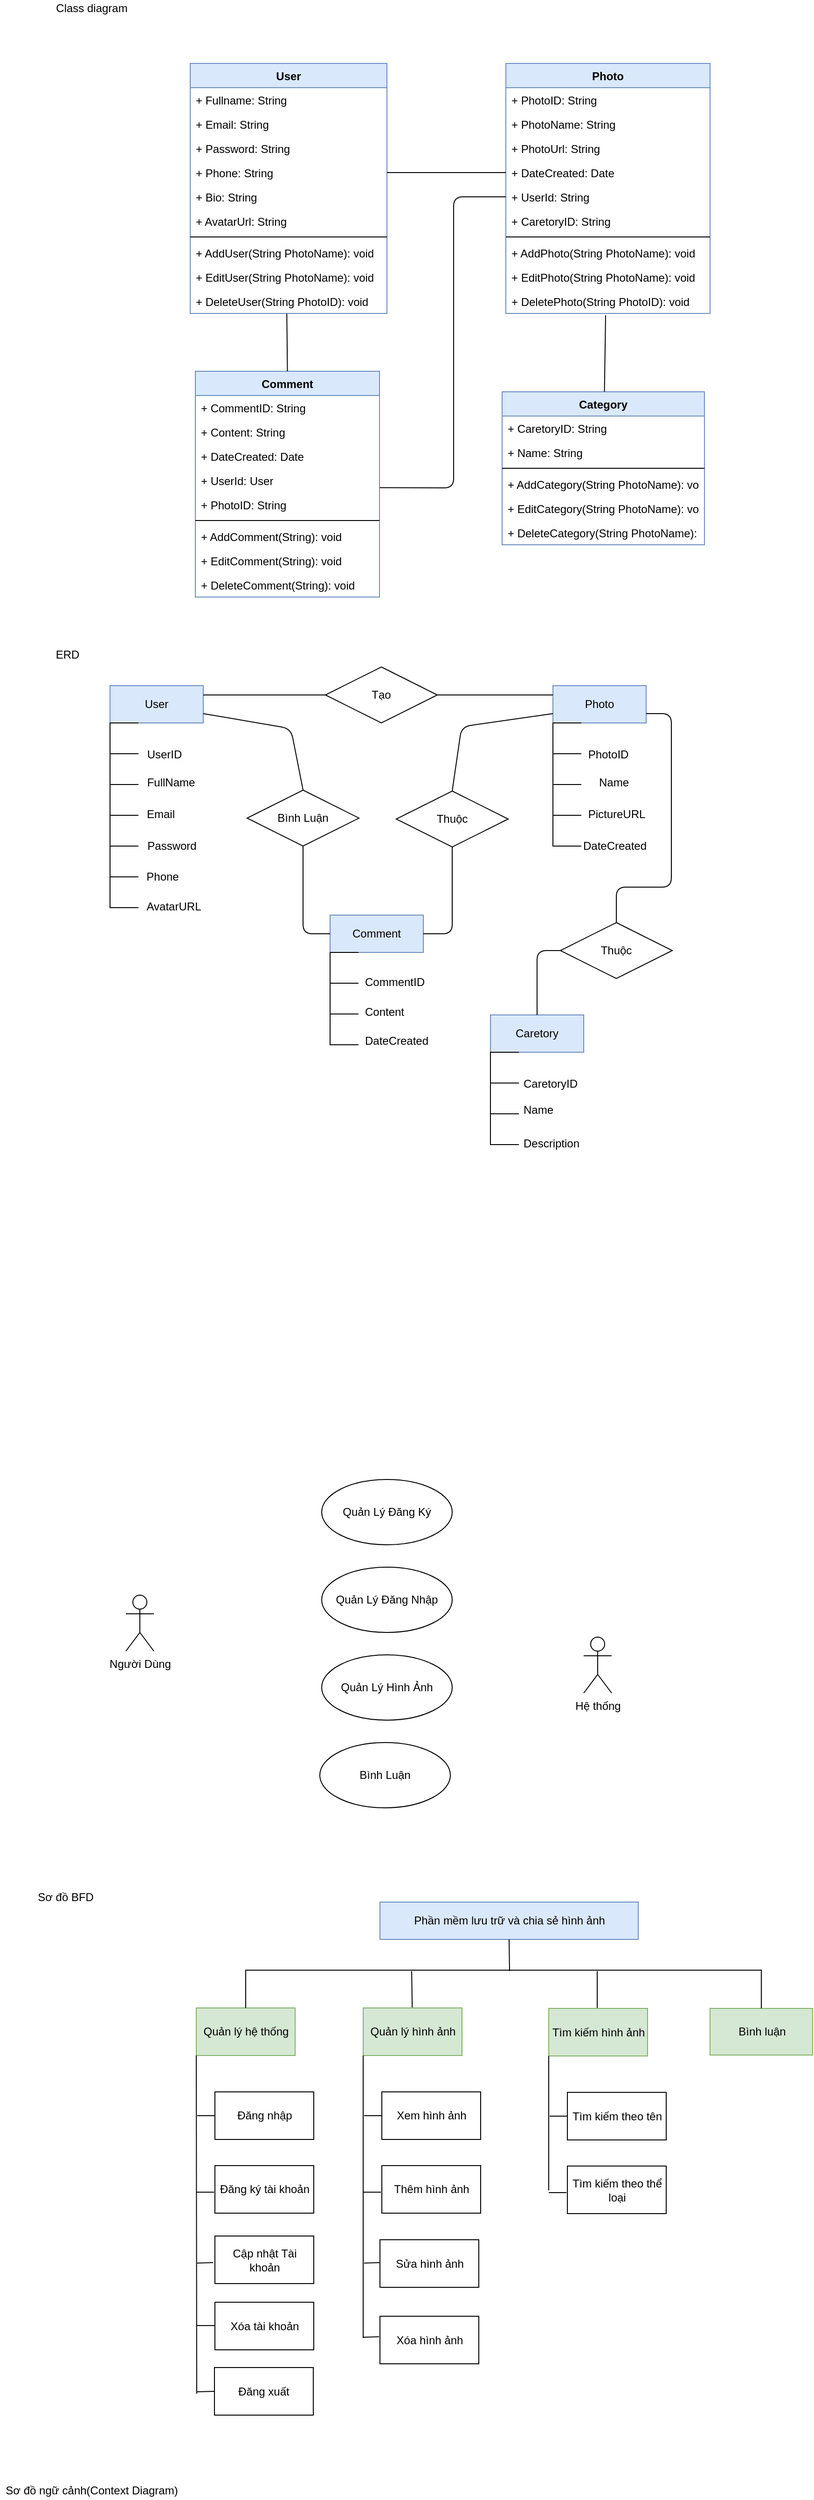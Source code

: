 <mxfile version="14.1.1" type="github">
  <diagram id="1OZ0fzqCseCf3csZvTV9" name="Page-1">
    <mxGraphModel dx="1038" dy="617" grid="0" gridSize="10" guides="1" tooltips="1" connect="1" arrows="1" fold="1" page="1" pageScale="1" pageWidth="1169" pageHeight="827" background="#ffffff" math="0" shadow="0">
      <root>
        <mxCell id="0" />
        <mxCell id="1" parent="0" />
        <mxCell id="WL56E5WNC0mjnMsQFO7s-23" value="User" style="whiteSpace=wrap;html=1;align=center;startSize=26;fillColor=#dae8fc;strokeColor=#6c8ebf;" parent="1" vertex="1">
          <mxGeometry x="136" y="899" width="100" height="40" as="geometry" />
        </mxCell>
        <mxCell id="WL56E5WNC0mjnMsQFO7s-30" value="" style="html=1;dashed=0;whitespace=wrap;shape=partialRectangle;right=0;startSize=26;fillColor=#ffffff;gradientColor=none;" parent="1" vertex="1">
          <mxGeometry x="136" y="939" width="30" height="33" as="geometry" />
        </mxCell>
        <mxCell id="WL56E5WNC0mjnMsQFO7s-41" value="UserID" style="text;html=1;resizable=0;autosize=1;align=center;verticalAlign=middle;points=[];fillColor=none;strokeColor=none;rounded=0;startSize=26;fontSize=12;" parent="1" vertex="1">
          <mxGeometry x="170" y="964" width="48" height="18" as="geometry" />
        </mxCell>
        <mxCell id="WL56E5WNC0mjnMsQFO7s-42" value="" style="html=1;dashed=0;whitespace=wrap;shape=partialRectangle;right=0;startSize=26;fillColor=#ffffff;gradientColor=none;" parent="1" vertex="1">
          <mxGeometry x="136" y="972" width="30" height="33" as="geometry" />
        </mxCell>
        <mxCell id="WL56E5WNC0mjnMsQFO7s-43" value="FullName" style="text;html=1;resizable=0;autosize=1;align=center;verticalAlign=middle;points=[];fillColor=none;strokeColor=none;rounded=0;startSize=26;fontSize=12;" parent="1" vertex="1">
          <mxGeometry x="170" y="994" width="61" height="18" as="geometry" />
        </mxCell>
        <mxCell id="WL56E5WNC0mjnMsQFO7s-44" value="" style="html=1;dashed=0;whitespace=wrap;shape=partialRectangle;right=0;startSize=26;fillColor=#ffffff;gradientColor=none;" parent="1" vertex="1">
          <mxGeometry x="136" y="1005" width="30" height="33" as="geometry" />
        </mxCell>
        <mxCell id="WL56E5WNC0mjnMsQFO7s-45" value="Email" style="text;html=1;resizable=0;autosize=1;align=center;verticalAlign=middle;points=[];fillColor=none;strokeColor=none;rounded=0;startSize=26;fontSize=12;" parent="1" vertex="1">
          <mxGeometry x="170" y="1028" width="40" height="18" as="geometry" />
        </mxCell>
        <mxCell id="WL56E5WNC0mjnMsQFO7s-46" value="" style="html=1;dashed=0;whitespace=wrap;shape=partialRectangle;right=0;startSize=26;fillColor=#ffffff;gradientColor=none;" parent="1" vertex="1">
          <mxGeometry x="136" y="1038" width="30" height="33" as="geometry" />
        </mxCell>
        <mxCell id="WL56E5WNC0mjnMsQFO7s-47" value="Password" style="text;html=1;resizable=0;autosize=1;align=center;verticalAlign=middle;points=[];fillColor=none;strokeColor=none;rounded=0;startSize=26;fontSize=12;" parent="1" vertex="1">
          <mxGeometry x="170" y="1062" width="63" height="18" as="geometry" />
        </mxCell>
        <mxCell id="WL56E5WNC0mjnMsQFO7s-49" value="" style="html=1;dashed=0;whitespace=wrap;shape=partialRectangle;right=0;startSize=26;fillColor=#ffffff;gradientColor=none;" parent="1" vertex="1">
          <mxGeometry x="136" y="1071" width="30" height="33" as="geometry" />
        </mxCell>
        <mxCell id="WL56E5WNC0mjnMsQFO7s-50" value="Phone" style="text;html=1;resizable=0;autosize=1;align=center;verticalAlign=middle;points=[];fillColor=none;strokeColor=none;rounded=0;startSize=26;fontSize=12;" parent="1" vertex="1">
          <mxGeometry x="170" y="1095" width="44" height="18" as="geometry" />
        </mxCell>
        <mxCell id="WL56E5WNC0mjnMsQFO7s-51" value="" style="html=1;dashed=0;whitespace=wrap;shape=partialRectangle;right=0;startSize=26;fillColor=#ffffff;gradientColor=none;" parent="1" vertex="1">
          <mxGeometry x="136" y="1104" width="30" height="33" as="geometry" />
        </mxCell>
        <mxCell id="WL56E5WNC0mjnMsQFO7s-52" value="AvatarURL" style="text;html=1;resizable=0;autosize=1;align=center;verticalAlign=middle;points=[];fillColor=none;strokeColor=none;rounded=0;startSize=26;fontSize=12;" parent="1" vertex="1">
          <mxGeometry x="170" y="1127" width="68" height="18" as="geometry" />
        </mxCell>
        <mxCell id="WL56E5WNC0mjnMsQFO7s-55" value="Photo" style="whiteSpace=wrap;html=1;align=center;startSize=26;fillColor=#dae8fc;strokeColor=#6c8ebf;" parent="1" vertex="1">
          <mxGeometry x="611" y="899" width="100" height="40" as="geometry" />
        </mxCell>
        <mxCell id="WL56E5WNC0mjnMsQFO7s-56" value="" style="html=1;dashed=0;whitespace=wrap;shape=partialRectangle;right=0;startSize=26;fillColor=#ffffff;gradientColor=none;" parent="1" vertex="1">
          <mxGeometry x="611" y="939" width="30" height="33" as="geometry" />
        </mxCell>
        <mxCell id="WL56E5WNC0mjnMsQFO7s-57" value="PhotoID" style="text;html=1;resizable=0;autosize=1;align=center;verticalAlign=middle;points=[];fillColor=none;strokeColor=none;rounded=0;startSize=26;fontSize=12;" parent="1" vertex="1">
          <mxGeometry x="643" y="964" width="53" height="18" as="geometry" />
        </mxCell>
        <mxCell id="WL56E5WNC0mjnMsQFO7s-58" value="" style="html=1;dashed=0;whitespace=wrap;shape=partialRectangle;right=0;startSize=26;fillColor=#ffffff;gradientColor=none;" parent="1" vertex="1">
          <mxGeometry x="611" y="972" width="30" height="33" as="geometry" />
        </mxCell>
        <mxCell id="WL56E5WNC0mjnMsQFO7s-59" value="Name" style="text;html=1;resizable=0;autosize=1;align=center;verticalAlign=middle;points=[];fillColor=none;strokeColor=none;rounded=0;startSize=26;fontSize=12;" parent="1" vertex="1">
          <mxGeometry x="655" y="994" width="42" height="18" as="geometry" />
        </mxCell>
        <mxCell id="WL56E5WNC0mjnMsQFO7s-60" value="" style="html=1;dashed=0;whitespace=wrap;shape=partialRectangle;right=0;startSize=26;fillColor=#ffffff;gradientColor=none;" parent="1" vertex="1">
          <mxGeometry x="611" y="1005" width="30" height="33" as="geometry" />
        </mxCell>
        <mxCell id="WL56E5WNC0mjnMsQFO7s-61" value="PictureURL" style="text;html=1;resizable=0;autosize=1;align=center;verticalAlign=middle;points=[];fillColor=none;strokeColor=none;rounded=0;startSize=26;fontSize=12;" parent="1" vertex="1">
          <mxGeometry x="643" y="1028" width="72" height="18" as="geometry" />
        </mxCell>
        <mxCell id="WL56E5WNC0mjnMsQFO7s-62" value="" style="html=1;dashed=0;whitespace=wrap;shape=partialRectangle;right=0;startSize=26;fillColor=#ffffff;gradientColor=none;" parent="1" vertex="1">
          <mxGeometry x="611" y="1038" width="30" height="33" as="geometry" />
        </mxCell>
        <mxCell id="WL56E5WNC0mjnMsQFO7s-63" value="&lt;span style=&quot;text-align: left&quot;&gt;DateCreated&lt;/span&gt;" style="text;html=1;resizable=0;autosize=1;align=center;verticalAlign=middle;points=[];fillColor=none;strokeColor=none;rounded=0;startSize=26;fontSize=12;" parent="1" vertex="1">
          <mxGeometry x="638" y="1062" width="78" height="18" as="geometry" />
        </mxCell>
        <mxCell id="WL56E5WNC0mjnMsQFO7s-68" value="&lt;span&gt;Caretory&lt;/span&gt;" style="whiteSpace=wrap;html=1;align=center;startSize=26;fillColor=#dae8fc;strokeColor=#6c8ebf;" parent="1" vertex="1">
          <mxGeometry x="544" y="1252" width="100" height="40" as="geometry" />
        </mxCell>
        <mxCell id="WL56E5WNC0mjnMsQFO7s-69" value="" style="html=1;dashed=0;whitespace=wrap;shape=partialRectangle;right=0;startSize=26;fillColor=#ffffff;gradientColor=none;" parent="1" vertex="1">
          <mxGeometry x="544" y="1292" width="30" height="33" as="geometry" />
        </mxCell>
        <mxCell id="WL56E5WNC0mjnMsQFO7s-70" value="CaretoryID" style="text;html=1;resizable=0;autosize=1;align=center;verticalAlign=middle;points=[];fillColor=none;strokeColor=none;rounded=0;startSize=26;fontSize=12;" parent="1" vertex="1">
          <mxGeometry x="574" y="1317" width="68" height="18" as="geometry" />
        </mxCell>
        <mxCell id="WL56E5WNC0mjnMsQFO7s-71" value="" style="html=1;dashed=0;whitespace=wrap;shape=partialRectangle;right=0;startSize=26;fillColor=#ffffff;gradientColor=none;" parent="1" vertex="1">
          <mxGeometry x="544" y="1325" width="30" height="33" as="geometry" />
        </mxCell>
        <mxCell id="WL56E5WNC0mjnMsQFO7s-72" value="Name" style="text;html=1;resizable=0;autosize=1;align=center;verticalAlign=middle;points=[];fillColor=none;strokeColor=none;rounded=0;startSize=26;fontSize=12;" parent="1" vertex="1">
          <mxGeometry x="574" y="1345" width="42" height="18" as="geometry" />
        </mxCell>
        <mxCell id="WL56E5WNC0mjnMsQFO7s-73" value="" style="html=1;dashed=0;whitespace=wrap;shape=partialRectangle;right=0;startSize=26;fillColor=#ffffff;gradientColor=none;" parent="1" vertex="1">
          <mxGeometry x="544" y="1358" width="30" height="33" as="geometry" />
        </mxCell>
        <mxCell id="WL56E5WNC0mjnMsQFO7s-74" value="Description" style="text;html=1;resizable=0;autosize=1;align=center;verticalAlign=middle;points=[];fillColor=none;strokeColor=none;rounded=0;startSize=26;fontSize=12;" parent="1" vertex="1">
          <mxGeometry x="574" y="1381" width="70" height="18" as="geometry" />
        </mxCell>
        <mxCell id="WL56E5WNC0mjnMsQFO7s-81" value="Comment" style="whiteSpace=wrap;html=1;align=center;startSize=26;fillColor=#dae8fc;strokeColor=#6c8ebf;" parent="1" vertex="1">
          <mxGeometry x="372" y="1145" width="100" height="40" as="geometry" />
        </mxCell>
        <mxCell id="WL56E5WNC0mjnMsQFO7s-82" value="" style="html=1;dashed=0;whitespace=wrap;shape=partialRectangle;right=0;startSize=26;fillColor=#ffffff;gradientColor=none;" parent="1" vertex="1">
          <mxGeometry x="372" y="1185" width="30" height="33" as="geometry" />
        </mxCell>
        <mxCell id="WL56E5WNC0mjnMsQFO7s-83" value="CommentID" style="text;html=1;resizable=0;autosize=1;align=center;verticalAlign=middle;points=[];fillColor=none;strokeColor=none;rounded=0;startSize=26;fontSize=12;" parent="1" vertex="1">
          <mxGeometry x="404" y="1208" width="74" height="18" as="geometry" />
        </mxCell>
        <mxCell id="WL56E5WNC0mjnMsQFO7s-84" value="" style="html=1;dashed=0;whitespace=wrap;shape=partialRectangle;right=0;startSize=26;fillColor=#ffffff;gradientColor=none;" parent="1" vertex="1">
          <mxGeometry x="372" y="1218" width="30" height="33" as="geometry" />
        </mxCell>
        <mxCell id="WL56E5WNC0mjnMsQFO7s-85" value="Content" style="text;html=1;resizable=0;autosize=1;align=center;verticalAlign=middle;points=[];fillColor=none;strokeColor=none;rounded=0;startSize=26;fontSize=12;" parent="1" vertex="1">
          <mxGeometry x="404" y="1239.5" width="52" height="18" as="geometry" />
        </mxCell>
        <mxCell id="WL56E5WNC0mjnMsQFO7s-86" value="" style="html=1;dashed=0;whitespace=wrap;shape=partialRectangle;right=0;startSize=26;fillColor=#ffffff;gradientColor=none;" parent="1" vertex="1">
          <mxGeometry x="372" y="1251" width="30" height="33" as="geometry" />
        </mxCell>
        <mxCell id="WL56E5WNC0mjnMsQFO7s-87" value="&lt;span style=&quot;text-align: left&quot;&gt;DateCreated&lt;/span&gt;" style="text;html=1;resizable=0;autosize=1;align=center;verticalAlign=middle;points=[];fillColor=none;strokeColor=none;rounded=0;startSize=26;fontSize=12;" parent="1" vertex="1">
          <mxGeometry x="404" y="1271" width="78" height="18" as="geometry" />
        </mxCell>
        <mxCell id="WL56E5WNC0mjnMsQFO7s-94" value="Tạo" style="shape=rhombus;perimeter=rhombusPerimeter;whiteSpace=wrap;html=1;align=center;startSize=26;fillColor=#ffffff;gradientColor=none;" parent="1" vertex="1">
          <mxGeometry x="367" y="879" width="120" height="60" as="geometry" />
        </mxCell>
        <mxCell id="WL56E5WNC0mjnMsQFO7s-96" value="" style="endArrow=none;html=1;labelBackgroundColor=#ffffff;fontSize=12;align=center;exitX=1;exitY=0.25;exitDx=0;exitDy=0;entryX=0;entryY=0.5;entryDx=0;entryDy=0;" parent="1" source="WL56E5WNC0mjnMsQFO7s-23" target="WL56E5WNC0mjnMsQFO7s-94" edge="1">
          <mxGeometry width="50" height="50" relative="1" as="geometry">
            <mxPoint x="379" y="936" as="sourcePoint" />
            <mxPoint x="429" y="886" as="targetPoint" />
          </mxGeometry>
        </mxCell>
        <mxCell id="WL56E5WNC0mjnMsQFO7s-97" value="" style="endArrow=none;html=1;labelBackgroundColor=#ffffff;fontSize=12;align=center;entryX=0;entryY=0.25;entryDx=0;entryDy=0;exitX=1;exitY=0.5;exitDx=0;exitDy=0;" parent="1" source="WL56E5WNC0mjnMsQFO7s-94" target="WL56E5WNC0mjnMsQFO7s-55" edge="1">
          <mxGeometry width="50" height="50" relative="1" as="geometry">
            <mxPoint x="379" y="936" as="sourcePoint" />
            <mxPoint x="429" y="886" as="targetPoint" />
          </mxGeometry>
        </mxCell>
        <mxCell id="WL56E5WNC0mjnMsQFO7s-98" value="Thuộc" style="shape=rhombus;perimeter=rhombusPerimeter;whiteSpace=wrap;html=1;align=center;startSize=26;fillColor=#ffffff;gradientColor=none;" parent="1" vertex="1">
          <mxGeometry x="619" y="1153" width="120" height="60" as="geometry" />
        </mxCell>
        <mxCell id="WL56E5WNC0mjnMsQFO7s-99" value="" style="endArrow=none;html=1;labelBackgroundColor=#ffffff;fontSize=12;align=center;exitX=0.5;exitY=0;exitDx=0;exitDy=0;entryX=0;entryY=0.5;entryDx=0;entryDy=0;" parent="1" source="WL56E5WNC0mjnMsQFO7s-68" target="WL56E5WNC0mjnMsQFO7s-98" edge="1">
          <mxGeometry width="50" height="50" relative="1" as="geometry">
            <mxPoint x="444" y="1183" as="sourcePoint" />
            <mxPoint x="637" y="1150" as="targetPoint" />
            <Array as="points">
              <mxPoint x="594" y="1183" />
            </Array>
          </mxGeometry>
        </mxCell>
        <mxCell id="WL56E5WNC0mjnMsQFO7s-100" value="" style="endArrow=none;html=1;labelBackgroundColor=#ffffff;fontSize=12;align=center;entryX=1;entryY=0.75;entryDx=0;entryDy=0;exitX=0.5;exitY=0;exitDx=0;exitDy=0;" parent="1" source="WL56E5WNC0mjnMsQFO7s-98" target="WL56E5WNC0mjnMsQFO7s-55" edge="1">
          <mxGeometry width="50" height="50" relative="1" as="geometry">
            <mxPoint x="444" y="1142" as="sourcePoint" />
            <mxPoint x="608" y="1125" as="targetPoint" />
            <Array as="points">
              <mxPoint x="679" y="1115" />
              <mxPoint x="738" y="1115" />
              <mxPoint x="738" y="929" />
            </Array>
          </mxGeometry>
        </mxCell>
        <mxCell id="WL56E5WNC0mjnMsQFO7s-102" value="Bình Luận" style="shape=rhombus;perimeter=rhombusPerimeter;whiteSpace=wrap;html=1;align=center;startSize=26;fillColor=#ffffff;gradientColor=none;" parent="1" vertex="1">
          <mxGeometry x="283" y="1011" width="120" height="60" as="geometry" />
        </mxCell>
        <mxCell id="WL56E5WNC0mjnMsQFO7s-103" value="" style="endArrow=none;html=1;labelBackgroundColor=#ffffff;fontSize=12;align=center;exitX=1;exitY=0.75;exitDx=0;exitDy=0;entryX=0.5;entryY=0;entryDx=0;entryDy=0;" parent="1" source="WL56E5WNC0mjnMsQFO7s-23" target="WL56E5WNC0mjnMsQFO7s-102" edge="1">
          <mxGeometry width="50" height="50" relative="1" as="geometry">
            <mxPoint x="246" y="929" as="sourcePoint" />
            <mxPoint x="370" y="929" as="targetPoint" />
            <Array as="points">
              <mxPoint x="330" y="945" />
            </Array>
          </mxGeometry>
        </mxCell>
        <mxCell id="WL56E5WNC0mjnMsQFO7s-104" value="" style="endArrow=none;html=1;labelBackgroundColor=#ffffff;fontSize=12;align=center;entryX=0.5;entryY=1;entryDx=0;entryDy=0;exitX=0;exitY=0.5;exitDx=0;exitDy=0;" parent="1" source="WL56E5WNC0mjnMsQFO7s-81" target="WL56E5WNC0mjnMsQFO7s-102" edge="1">
          <mxGeometry width="50" height="50" relative="1" as="geometry">
            <mxPoint x="379" y="1186" as="sourcePoint" />
            <mxPoint x="429" y="1136" as="targetPoint" />
            <Array as="points">
              <mxPoint x="343" y="1165" />
            </Array>
          </mxGeometry>
        </mxCell>
        <mxCell id="WL56E5WNC0mjnMsQFO7s-105" value="Thuộc" style="shape=rhombus;perimeter=rhombusPerimeter;whiteSpace=wrap;html=1;align=center;startSize=26;fillColor=#ffffff;gradientColor=none;" parent="1" vertex="1">
          <mxGeometry x="443" y="1012" width="120" height="60" as="geometry" />
        </mxCell>
        <mxCell id="WL56E5WNC0mjnMsQFO7s-106" value="" style="endArrow=none;html=1;labelBackgroundColor=#ffffff;fontSize=12;align=center;entryX=0;entryY=0.75;entryDx=0;entryDy=0;exitX=0.5;exitY=0;exitDx=0;exitDy=0;" parent="1" source="WL56E5WNC0mjnMsQFO7s-105" target="WL56E5WNC0mjnMsQFO7s-55" edge="1">
          <mxGeometry width="50" height="50" relative="1" as="geometry">
            <mxPoint x="379" y="1103" as="sourcePoint" />
            <mxPoint x="429" y="1053" as="targetPoint" />
            <Array as="points">
              <mxPoint x="513" y="943" />
            </Array>
          </mxGeometry>
        </mxCell>
        <mxCell id="WL56E5WNC0mjnMsQFO7s-107" value="" style="endArrow=none;html=1;labelBackgroundColor=#ffffff;fontSize=12;align=center;entryX=0.5;entryY=1;entryDx=0;entryDy=0;exitX=1;exitY=0.5;exitDx=0;exitDy=0;" parent="1" source="WL56E5WNC0mjnMsQFO7s-81" target="WL56E5WNC0mjnMsQFO7s-105" edge="1">
          <mxGeometry width="50" height="50" relative="1" as="geometry">
            <mxPoint x="379" y="1103" as="sourcePoint" />
            <mxPoint x="429" y="1053" as="targetPoint" />
            <Array as="points">
              <mxPoint x="503" y="1165" />
            </Array>
          </mxGeometry>
        </mxCell>
        <mxCell id="WL56E5WNC0mjnMsQFO7s-110" value="Người Dùng" style="shape=umlActor;verticalLabelPosition=bottom;verticalAlign=top;html=1;startSize=26;fillColor=#ffffff;gradientColor=none;fontSize=12;" parent="1" vertex="1">
          <mxGeometry x="153" y="1874" width="30" height="60" as="geometry" />
        </mxCell>
        <mxCell id="WL56E5WNC0mjnMsQFO7s-114" value="Hệ thống" style="shape=umlActor;verticalLabelPosition=bottom;verticalAlign=top;html=1;startSize=26;fillColor=#ffffff;gradientColor=none;fontSize=12;" parent="1" vertex="1">
          <mxGeometry x="644" y="1919" width="30" height="60" as="geometry" />
        </mxCell>
        <mxCell id="WL56E5WNC0mjnMsQFO7s-115" value="Quản Lý Đăng Ký" style="ellipse;whiteSpace=wrap;html=1;startSize=26;fillColor=#ffffff;gradientColor=none;fontSize=12;" parent="1" vertex="1">
          <mxGeometry x="363" y="1750" width="140" height="70" as="geometry" />
        </mxCell>
        <mxCell id="WL56E5WNC0mjnMsQFO7s-116" value="Quản Lý Đăng Nhập" style="ellipse;whiteSpace=wrap;html=1;startSize=26;fillColor=#ffffff;gradientColor=none;fontSize=12;" parent="1" vertex="1">
          <mxGeometry x="363" y="1844" width="140" height="70" as="geometry" />
        </mxCell>
        <mxCell id="WL56E5WNC0mjnMsQFO7s-117" value="Quản Lý Hình Ảnh" style="ellipse;whiteSpace=wrap;html=1;startSize=26;fillColor=#ffffff;gradientColor=none;fontSize=12;" parent="1" vertex="1">
          <mxGeometry x="363" y="1938" width="140" height="70" as="geometry" />
        </mxCell>
        <mxCell id="WL56E5WNC0mjnMsQFO7s-118" value="Bình Luận" style="ellipse;whiteSpace=wrap;html=1;startSize=26;fillColor=#ffffff;gradientColor=none;fontSize=12;" parent="1" vertex="1">
          <mxGeometry x="361" y="2032" width="140" height="70" as="geometry" />
        </mxCell>
        <mxCell id="WL56E5WNC0mjnMsQFO7s-120" value="User" style="swimlane;fontStyle=1;align=center;verticalAlign=top;childLayout=stackLayout;horizontal=1;startSize=26;horizontalStack=0;resizeParent=1;resizeParentMax=0;resizeLast=0;collapsible=1;marginBottom=0;fillColor=#dae8fc;fontSize=12;strokeColor=#6c8ebf;" parent="1" vertex="1">
          <mxGeometry x="222" y="232" width="211" height="268" as="geometry">
            <mxRectangle x="65" y="458" width="53" height="26" as="alternateBounds" />
          </mxGeometry>
        </mxCell>
        <mxCell id="WL56E5WNC0mjnMsQFO7s-121" value="+ Fullname: String" style="text;strokeColor=none;fillColor=none;align=left;verticalAlign=top;spacingLeft=4;spacingRight=4;overflow=hidden;rotatable=0;points=[[0,0.5],[1,0.5]];portConstraint=eastwest;" parent="WL56E5WNC0mjnMsQFO7s-120" vertex="1">
          <mxGeometry y="26" width="211" height="26" as="geometry" />
        </mxCell>
        <mxCell id="WL56E5WNC0mjnMsQFO7s-125" value="+ Email: String" style="text;strokeColor=none;fillColor=none;align=left;verticalAlign=top;spacingLeft=4;spacingRight=4;overflow=hidden;rotatable=0;points=[[0,0.5],[1,0.5]];portConstraint=eastwest;" parent="WL56E5WNC0mjnMsQFO7s-120" vertex="1">
          <mxGeometry y="52" width="211" height="26" as="geometry" />
        </mxCell>
        <mxCell id="WL56E5WNC0mjnMsQFO7s-126" value="+ Password: String" style="text;strokeColor=none;fillColor=none;align=left;verticalAlign=top;spacingLeft=4;spacingRight=4;overflow=hidden;rotatable=0;points=[[0,0.5],[1,0.5]];portConstraint=eastwest;" parent="WL56E5WNC0mjnMsQFO7s-120" vertex="1">
          <mxGeometry y="78" width="211" height="26" as="geometry" />
        </mxCell>
        <mxCell id="WL56E5WNC0mjnMsQFO7s-127" value="+ Phone: String" style="text;strokeColor=none;fillColor=none;align=left;verticalAlign=top;spacingLeft=4;spacingRight=4;overflow=hidden;rotatable=0;points=[[0,0.5],[1,0.5]];portConstraint=eastwest;" parent="WL56E5WNC0mjnMsQFO7s-120" vertex="1">
          <mxGeometry y="104" width="211" height="26" as="geometry" />
        </mxCell>
        <mxCell id="WL56E5WNC0mjnMsQFO7s-128" value="+ Bio: String" style="text;strokeColor=none;fillColor=none;align=left;verticalAlign=top;spacingLeft=4;spacingRight=4;overflow=hidden;rotatable=0;points=[[0,0.5],[1,0.5]];portConstraint=eastwest;" parent="WL56E5WNC0mjnMsQFO7s-120" vertex="1">
          <mxGeometry y="130" width="211" height="26" as="geometry" />
        </mxCell>
        <mxCell id="WL56E5WNC0mjnMsQFO7s-129" value="+ AvatarUrl: String" style="text;strokeColor=none;fillColor=none;align=left;verticalAlign=top;spacingLeft=4;spacingRight=4;overflow=hidden;rotatable=0;points=[[0,0.5],[1,0.5]];portConstraint=eastwest;" parent="WL56E5WNC0mjnMsQFO7s-120" vertex="1">
          <mxGeometry y="156" width="211" height="26" as="geometry" />
        </mxCell>
        <mxCell id="WL56E5WNC0mjnMsQFO7s-122" value="" style="line;strokeWidth=1;fillColor=none;align=left;verticalAlign=middle;spacingTop=-1;spacingLeft=3;spacingRight=3;rotatable=0;labelPosition=right;points=[];portConstraint=eastwest;" parent="WL56E5WNC0mjnMsQFO7s-120" vertex="1">
          <mxGeometry y="182" width="211" height="8" as="geometry" />
        </mxCell>
        <mxCell id="WL56E5WNC0mjnMsQFO7s-123" value="+ AddUser(String PhotoName): void" style="text;strokeColor=none;fillColor=none;align=left;verticalAlign=top;spacingLeft=4;spacingRight=4;overflow=hidden;rotatable=0;points=[[0,0.5],[1,0.5]];portConstraint=eastwest;" parent="WL56E5WNC0mjnMsQFO7s-120" vertex="1">
          <mxGeometry y="190" width="211" height="26" as="geometry" />
        </mxCell>
        <mxCell id="WL56E5WNC0mjnMsQFO7s-130" value="+ EditUser(String PhotoName): void" style="text;strokeColor=none;fillColor=none;align=left;verticalAlign=top;spacingLeft=4;spacingRight=4;overflow=hidden;rotatable=0;points=[[0,0.5],[1,0.5]];portConstraint=eastwest;" parent="WL56E5WNC0mjnMsQFO7s-120" vertex="1">
          <mxGeometry y="216" width="211" height="26" as="geometry" />
        </mxCell>
        <mxCell id="WL56E5WNC0mjnMsQFO7s-131" value="+ DeleteUser(String PhotoID): void" style="text;strokeColor=none;fillColor=none;align=left;verticalAlign=top;spacingLeft=4;spacingRight=4;overflow=hidden;rotatable=0;points=[[0,0.5],[1,0.5]];portConstraint=eastwest;" parent="WL56E5WNC0mjnMsQFO7s-120" vertex="1">
          <mxGeometry y="242" width="211" height="26" as="geometry" />
        </mxCell>
        <mxCell id="WL56E5WNC0mjnMsQFO7s-132" value="Photo" style="swimlane;fontStyle=1;align=center;verticalAlign=top;childLayout=stackLayout;horizontal=1;startSize=26;horizontalStack=0;resizeParent=1;resizeParentMax=0;resizeLast=0;collapsible=1;marginBottom=0;fillColor=#dae8fc;fontSize=12;strokeColor=#6c8ebf;" parent="1" vertex="1">
          <mxGeometry x="560.5" y="232" width="219" height="268" as="geometry">
            <mxRectangle x="65" y="458" width="53" height="26" as="alternateBounds" />
          </mxGeometry>
        </mxCell>
        <mxCell id="WL56E5WNC0mjnMsQFO7s-133" value="+ PhotoID: String" style="text;strokeColor=none;fillColor=none;align=left;verticalAlign=top;spacingLeft=4;spacingRight=4;overflow=hidden;rotatable=0;points=[[0,0.5],[1,0.5]];portConstraint=eastwest;" parent="WL56E5WNC0mjnMsQFO7s-132" vertex="1">
          <mxGeometry y="26" width="219" height="26" as="geometry" />
        </mxCell>
        <mxCell id="WL56E5WNC0mjnMsQFO7s-134" value="+ PhotoName: String" style="text;strokeColor=none;fillColor=none;align=left;verticalAlign=top;spacingLeft=4;spacingRight=4;overflow=hidden;rotatable=0;points=[[0,0.5],[1,0.5]];portConstraint=eastwest;" parent="WL56E5WNC0mjnMsQFO7s-132" vertex="1">
          <mxGeometry y="52" width="219" height="26" as="geometry" />
        </mxCell>
        <mxCell id="WL56E5WNC0mjnMsQFO7s-135" value="+ PhotoUrl: String" style="text;strokeColor=none;fillColor=none;align=left;verticalAlign=top;spacingLeft=4;spacingRight=4;overflow=hidden;rotatable=0;points=[[0,0.5],[1,0.5]];portConstraint=eastwest;" parent="WL56E5WNC0mjnMsQFO7s-132" vertex="1">
          <mxGeometry y="78" width="219" height="26" as="geometry" />
        </mxCell>
        <mxCell id="WL56E5WNC0mjnMsQFO7s-136" value="+ DateCreated: Date" style="text;strokeColor=none;fillColor=none;align=left;verticalAlign=top;spacingLeft=4;spacingRight=4;overflow=hidden;rotatable=0;points=[[0,0.5],[1,0.5]];portConstraint=eastwest;" parent="WL56E5WNC0mjnMsQFO7s-132" vertex="1">
          <mxGeometry y="104" width="219" height="26" as="geometry" />
        </mxCell>
        <mxCell id="WL56E5WNC0mjnMsQFO7s-137" value="+ UserId: String" style="text;strokeColor=none;fillColor=none;align=left;verticalAlign=top;spacingLeft=4;spacingRight=4;overflow=hidden;rotatable=0;points=[[0,0.5],[1,0.5]];portConstraint=eastwest;" parent="WL56E5WNC0mjnMsQFO7s-132" vertex="1">
          <mxGeometry y="130" width="219" height="26" as="geometry" />
        </mxCell>
        <mxCell id="WL56E5WNC0mjnMsQFO7s-165" value="+ CaretoryID: String" style="text;strokeColor=none;fillColor=none;align=left;verticalAlign=top;spacingLeft=4;spacingRight=4;overflow=hidden;rotatable=0;points=[[0,0.5],[1,0.5]];portConstraint=eastwest;" parent="WL56E5WNC0mjnMsQFO7s-132" vertex="1">
          <mxGeometry y="156" width="219" height="26" as="geometry" />
        </mxCell>
        <mxCell id="WL56E5WNC0mjnMsQFO7s-139" value="" style="line;strokeWidth=1;fillColor=none;align=left;verticalAlign=middle;spacingTop=-1;spacingLeft=3;spacingRight=3;rotatable=0;labelPosition=right;points=[];portConstraint=eastwest;" parent="WL56E5WNC0mjnMsQFO7s-132" vertex="1">
          <mxGeometry y="182" width="219" height="8" as="geometry" />
        </mxCell>
        <mxCell id="WL56E5WNC0mjnMsQFO7s-140" value="+ AddPhoto(String PhotoName): void" style="text;strokeColor=none;fillColor=none;align=left;verticalAlign=top;spacingLeft=4;spacingRight=4;overflow=hidden;rotatable=0;points=[[0,0.5],[1,0.5]];portConstraint=eastwest;" parent="WL56E5WNC0mjnMsQFO7s-132" vertex="1">
          <mxGeometry y="190" width="219" height="26" as="geometry" />
        </mxCell>
        <mxCell id="WL56E5WNC0mjnMsQFO7s-141" value="+ EditPhoto(String PhotoName): void" style="text;strokeColor=none;fillColor=none;align=left;verticalAlign=top;spacingLeft=4;spacingRight=4;overflow=hidden;rotatable=0;points=[[0,0.5],[1,0.5]];portConstraint=eastwest;" parent="WL56E5WNC0mjnMsQFO7s-132" vertex="1">
          <mxGeometry y="216" width="219" height="26" as="geometry" />
        </mxCell>
        <mxCell id="WL56E5WNC0mjnMsQFO7s-142" value="+ DeletePhoto(String PhotoID): void" style="text;strokeColor=none;fillColor=none;align=left;verticalAlign=top;spacingLeft=4;spacingRight=4;overflow=hidden;rotatable=0;points=[[0,0.5],[1,0.5]];portConstraint=eastwest;" parent="WL56E5WNC0mjnMsQFO7s-132" vertex="1">
          <mxGeometry y="242" width="219" height="26" as="geometry" />
        </mxCell>
        <mxCell id="WL56E5WNC0mjnMsQFO7s-143" value="Comment" style="swimlane;fontStyle=1;align=center;verticalAlign=top;childLayout=stackLayout;horizontal=1;startSize=26;horizontalStack=0;resizeParent=1;resizeParentMax=0;resizeLast=0;collapsible=1;marginBottom=0;fillColor=#dae8fc;fontSize=12;strokeColor=#6c8ebf;" parent="1" vertex="1">
          <mxGeometry x="227.5" y="562" width="197.5" height="242" as="geometry">
            <mxRectangle x="65" y="458" width="53" height="26" as="alternateBounds" />
          </mxGeometry>
        </mxCell>
        <mxCell id="WL56E5WNC0mjnMsQFO7s-144" value="+ CommentID: String" style="text;strokeColor=none;fillColor=none;align=left;verticalAlign=top;spacingLeft=4;spacingRight=4;overflow=hidden;rotatable=0;points=[[0,0.5],[1,0.5]];portConstraint=eastwest;" parent="WL56E5WNC0mjnMsQFO7s-143" vertex="1">
          <mxGeometry y="26" width="197.5" height="26" as="geometry" />
        </mxCell>
        <mxCell id="WL56E5WNC0mjnMsQFO7s-145" value="+ Content: String" style="text;strokeColor=none;fillColor=none;align=left;verticalAlign=top;spacingLeft=4;spacingRight=4;overflow=hidden;rotatable=0;points=[[0,0.5],[1,0.5]];portConstraint=eastwest;" parent="WL56E5WNC0mjnMsQFO7s-143" vertex="1">
          <mxGeometry y="52" width="197.5" height="26" as="geometry" />
        </mxCell>
        <mxCell id="WL56E5WNC0mjnMsQFO7s-147" value="+ DateCreated: Date" style="text;strokeColor=none;fillColor=none;align=left;verticalAlign=top;spacingLeft=4;spacingRight=4;overflow=hidden;rotatable=0;points=[[0,0.5],[1,0.5]];portConstraint=eastwest;" parent="WL56E5WNC0mjnMsQFO7s-143" vertex="1">
          <mxGeometry y="78" width="197.5" height="26" as="geometry" />
        </mxCell>
        <mxCell id="WL56E5WNC0mjnMsQFO7s-148" value="+ UserId: User" style="text;strokeColor=none;fillColor=none;align=left;verticalAlign=top;spacingLeft=4;spacingRight=4;overflow=hidden;rotatable=0;points=[[0,0.5],[1,0.5]];portConstraint=eastwest;" parent="WL56E5WNC0mjnMsQFO7s-143" vertex="1">
          <mxGeometry y="104" width="197.5" height="26" as="geometry" />
        </mxCell>
        <mxCell id="WL56E5WNC0mjnMsQFO7s-146" value="+ PhotoID: String" style="text;strokeColor=none;fillColor=none;align=left;verticalAlign=top;spacingLeft=4;spacingRight=4;overflow=hidden;rotatable=0;points=[[0,0.5],[1,0.5]];portConstraint=eastwest;" parent="WL56E5WNC0mjnMsQFO7s-143" vertex="1">
          <mxGeometry y="130" width="197.5" height="26" as="geometry" />
        </mxCell>
        <mxCell id="WL56E5WNC0mjnMsQFO7s-149" value="" style="line;strokeWidth=1;fillColor=none;align=left;verticalAlign=middle;spacingTop=-1;spacingLeft=3;spacingRight=3;rotatable=0;labelPosition=right;points=[];portConstraint=eastwest;" parent="WL56E5WNC0mjnMsQFO7s-143" vertex="1">
          <mxGeometry y="156" width="197.5" height="8" as="geometry" />
        </mxCell>
        <mxCell id="WL56E5WNC0mjnMsQFO7s-151" value="+ AddComment(String): void" style="text;strokeColor=none;fillColor=none;align=left;verticalAlign=top;spacingLeft=4;spacingRight=4;overflow=hidden;rotatable=0;points=[[0,0.5],[1,0.5]];portConstraint=eastwest;" parent="WL56E5WNC0mjnMsQFO7s-143" vertex="1">
          <mxGeometry y="164" width="197.5" height="26" as="geometry" />
        </mxCell>
        <mxCell id="k80brB-KYHI7LlJDPjke-1" value="+ EditComment(String): void" style="text;strokeColor=none;fillColor=none;align=left;verticalAlign=top;spacingLeft=4;spacingRight=4;overflow=hidden;rotatable=0;points=[[0,0.5],[1,0.5]];portConstraint=eastwest;" vertex="1" parent="WL56E5WNC0mjnMsQFO7s-143">
          <mxGeometry y="190" width="197.5" height="26" as="geometry" />
        </mxCell>
        <mxCell id="k80brB-KYHI7LlJDPjke-2" value="+ DeleteComment(String): void" style="text;strokeColor=none;fillColor=none;align=left;verticalAlign=top;spacingLeft=4;spacingRight=4;overflow=hidden;rotatable=0;points=[[0,0.5],[1,0.5]];portConstraint=eastwest;" vertex="1" parent="WL56E5WNC0mjnMsQFO7s-143">
          <mxGeometry y="216" width="197.5" height="26" as="geometry" />
        </mxCell>
        <mxCell id="WL56E5WNC0mjnMsQFO7s-156" value="Category" style="swimlane;fontStyle=1;align=center;verticalAlign=top;childLayout=stackLayout;horizontal=1;startSize=26;horizontalStack=0;resizeParent=1;resizeParentMax=0;resizeLast=0;collapsible=1;marginBottom=0;fillColor=#dae8fc;fontSize=12;strokeColor=#6c8ebf;" parent="1" vertex="1">
          <mxGeometry x="556.5" y="584" width="217" height="164" as="geometry">
            <mxRectangle x="65" y="458" width="53" height="26" as="alternateBounds" />
          </mxGeometry>
        </mxCell>
        <mxCell id="WL56E5WNC0mjnMsQFO7s-157" value="+ CaretoryID: String" style="text;strokeColor=none;fillColor=none;align=left;verticalAlign=top;spacingLeft=4;spacingRight=4;overflow=hidden;rotatable=0;points=[[0,0.5],[1,0.5]];portConstraint=eastwest;" parent="WL56E5WNC0mjnMsQFO7s-156" vertex="1">
          <mxGeometry y="26" width="217" height="26" as="geometry" />
        </mxCell>
        <mxCell id="WL56E5WNC0mjnMsQFO7s-158" value="+ Name: String" style="text;strokeColor=none;fillColor=none;align=left;verticalAlign=top;spacingLeft=4;spacingRight=4;overflow=hidden;rotatable=0;points=[[0,0.5],[1,0.5]];portConstraint=eastwest;" parent="WL56E5WNC0mjnMsQFO7s-156" vertex="1">
          <mxGeometry y="52" width="217" height="26" as="geometry" />
        </mxCell>
        <mxCell id="WL56E5WNC0mjnMsQFO7s-162" value="" style="line;strokeWidth=1;fillColor=none;align=left;verticalAlign=middle;spacingTop=-1;spacingLeft=3;spacingRight=3;rotatable=0;labelPosition=right;points=[];portConstraint=eastwest;" parent="WL56E5WNC0mjnMsQFO7s-156" vertex="1">
          <mxGeometry y="78" width="217" height="8" as="geometry" />
        </mxCell>
        <mxCell id="WL56E5WNC0mjnMsQFO7s-163" value="+ AddCategory(String PhotoName): void" style="text;strokeColor=none;fillColor=none;align=left;verticalAlign=top;spacingLeft=4;spacingRight=4;overflow=hidden;rotatable=0;points=[[0,0.5],[1,0.5]];portConstraint=eastwest;" parent="WL56E5WNC0mjnMsQFO7s-156" vertex="1">
          <mxGeometry y="86" width="217" height="26" as="geometry" />
        </mxCell>
        <mxCell id="k80brB-KYHI7LlJDPjke-3" value="+ EditCategory(String PhotoName): void" style="text;strokeColor=none;fillColor=none;align=left;verticalAlign=top;spacingLeft=4;spacingRight=4;overflow=hidden;rotatable=0;points=[[0,0.5],[1,0.5]];portConstraint=eastwest;" vertex="1" parent="WL56E5WNC0mjnMsQFO7s-156">
          <mxGeometry y="112" width="217" height="26" as="geometry" />
        </mxCell>
        <mxCell id="k80brB-KYHI7LlJDPjke-4" value="+ DeleteCategory(String PhotoName): void" style="text;strokeColor=none;fillColor=none;align=left;verticalAlign=top;spacingLeft=4;spacingRight=4;overflow=hidden;rotatable=0;points=[[0,0.5],[1,0.5]];portConstraint=eastwest;" vertex="1" parent="WL56E5WNC0mjnMsQFO7s-156">
          <mxGeometry y="138" width="217" height="26" as="geometry" />
        </mxCell>
        <mxCell id="WL56E5WNC0mjnMsQFO7s-166" value="Phần mềm lưu trữ và chia sẻ hình ảnh" style="whiteSpace=wrap;html=1;align=center;startSize=26;fillColor=#dae8fc;fontSize=12;strokeColor=#6c8ebf;" parent="1" vertex="1">
          <mxGeometry x="425.5" y="2203" width="277" height="40" as="geometry" />
        </mxCell>
        <mxCell id="WL56E5WNC0mjnMsQFO7s-167" value="Đăng nhập" style="whiteSpace=wrap;html=1;align=center;startSize=26;fillColor=#ffffff;fontSize=12;" parent="1" vertex="1">
          <mxGeometry x="248.5" y="2406.5" width="106" height="51" as="geometry" />
        </mxCell>
        <mxCell id="WL56E5WNC0mjnMsQFO7s-171" value="Quản lý hệ thống" style="whiteSpace=wrap;html=1;align=center;startSize=26;fillColor=#d5e8d4;fontSize=12;strokeColor=#82b366;" parent="1" vertex="1">
          <mxGeometry x="228.5" y="2316.5" width="106" height="51" as="geometry" />
        </mxCell>
        <mxCell id="WL56E5WNC0mjnMsQFO7s-172" value="Đăng ký tài khoản" style="whiteSpace=wrap;html=1;align=center;startSize=26;fillColor=#ffffff;fontSize=12;" parent="1" vertex="1">
          <mxGeometry x="248.5" y="2485.5" width="106" height="51" as="geometry" />
        </mxCell>
        <mxCell id="WL56E5WNC0mjnMsQFO7s-173" value="Đăng xuất" style="whiteSpace=wrap;html=1;align=center;startSize=26;fillColor=#ffffff;fontSize=12;" parent="1" vertex="1">
          <mxGeometry x="248" y="2702" width="106" height="51" as="geometry" />
        </mxCell>
        <mxCell id="WL56E5WNC0mjnMsQFO7s-180" value="Bình luận" style="html=1;startSize=26;fillColor=#d5e8d4;fontSize=12;strokeColor=#82b366;" parent="1" vertex="1">
          <mxGeometry x="779.5" y="2317" width="110" height="50" as="geometry" />
        </mxCell>
        <mxCell id="WL56E5WNC0mjnMsQFO7s-190" value="" style="endArrow=none;html=1;rounded=0;labelBackgroundColor=#ffffff;fontSize=12;align=center;exitX=0.5;exitY=0;exitDx=0;exitDy=0;" parent="1" source="WL56E5WNC0mjnMsQFO7s-171" edge="1">
          <mxGeometry relative="1" as="geometry">
            <mxPoint x="440.5" y="2366" as="sourcePoint" />
            <mxPoint x="564.5" y="2276" as="targetPoint" />
            <Array as="points">
              <mxPoint x="281.5" y="2276" />
            </Array>
          </mxGeometry>
        </mxCell>
        <mxCell id="WL56E5WNC0mjnMsQFO7s-191" value="" style="endArrow=none;html=1;rounded=0;labelBackgroundColor=#ffffff;fontSize=12;align=center;" parent="1" source="WL56E5WNC0mjnMsQFO7s-206" edge="1">
          <mxGeometry relative="1" as="geometry">
            <mxPoint x="459.5" y="2317" as="sourcePoint" />
            <mxPoint x="459.5" y="2277" as="targetPoint" />
          </mxGeometry>
        </mxCell>
        <mxCell id="WL56E5WNC0mjnMsQFO7s-192" value="" style="endArrow=none;html=1;rounded=0;labelBackgroundColor=#ffffff;fontSize=12;align=center;entryX=0.5;entryY=0;entryDx=0;entryDy=0;" parent="1" edge="1">
          <mxGeometry relative="1" as="geometry">
            <mxPoint x="658.5" y="2277" as="sourcePoint" />
            <mxPoint x="658.5" y="2319" as="targetPoint" />
          </mxGeometry>
        </mxCell>
        <mxCell id="WL56E5WNC0mjnMsQFO7s-193" value="" style="endArrow=none;html=1;rounded=0;labelBackgroundColor=#ffffff;fontSize=12;align=center;entryX=0.5;entryY=0;entryDx=0;entryDy=0;" parent="1" target="WL56E5WNC0mjnMsQFO7s-180" edge="1">
          <mxGeometry relative="1" as="geometry">
            <mxPoint x="564.5" y="2276" as="sourcePoint" />
            <mxPoint x="600.5" y="2366" as="targetPoint" />
            <Array as="points">
              <mxPoint x="834.5" y="2276" />
            </Array>
          </mxGeometry>
        </mxCell>
        <mxCell id="WL56E5WNC0mjnMsQFO7s-194" value="" style="endArrow=none;html=1;rounded=0;labelBackgroundColor=#ffffff;fontSize=12;align=center;entryX=0.5;entryY=1;entryDx=0;entryDy=0;" parent="1" target="WL56E5WNC0mjnMsQFO7s-166" edge="1">
          <mxGeometry relative="1" as="geometry">
            <mxPoint x="564.5" y="2277" as="sourcePoint" />
            <mxPoint x="600.5" y="2366" as="targetPoint" />
          </mxGeometry>
        </mxCell>
        <mxCell id="WL56E5WNC0mjnMsQFO7s-195" value="" style="endArrow=none;html=1;rounded=0;labelBackgroundColor=#ffffff;fontSize=12;align=center;exitX=0;exitY=1;exitDx=0;exitDy=0;" parent="1" source="WL56E5WNC0mjnMsQFO7s-171" edge="1">
          <mxGeometry relative="1" as="geometry">
            <mxPoint x="323.5" y="2373" as="sourcePoint" />
            <mxPoint x="229" y="2730" as="targetPoint" />
          </mxGeometry>
        </mxCell>
        <mxCell id="WL56E5WNC0mjnMsQFO7s-196" value="" style="endArrow=none;html=1;rounded=0;labelBackgroundColor=#ffffff;fontSize=12;align=center;entryX=0;entryY=0.5;entryDx=0;entryDy=0;" parent="1" target="WL56E5WNC0mjnMsQFO7s-167" edge="1">
          <mxGeometry relative="1" as="geometry">
            <mxPoint x="229.5" y="2432" as="sourcePoint" />
            <mxPoint x="600.5" y="2366" as="targetPoint" />
          </mxGeometry>
        </mxCell>
        <mxCell id="WL56E5WNC0mjnMsQFO7s-197" value="" style="endArrow=none;html=1;rounded=0;labelBackgroundColor=#ffffff;fontSize=12;align=center;entryX=0;entryY=0.5;entryDx=0;entryDy=0;" parent="1" edge="1">
          <mxGeometry relative="1" as="geometry">
            <mxPoint x="228.5" y="2514" as="sourcePoint" />
            <mxPoint x="247.5" y="2514" as="targetPoint" />
          </mxGeometry>
        </mxCell>
        <mxCell id="WL56E5WNC0mjnMsQFO7s-198" value="" style="endArrow=none;html=1;rounded=0;labelBackgroundColor=#ffffff;fontSize=12;align=center;entryX=0;entryY=0.5;entryDx=0;entryDy=0;" parent="1" edge="1">
          <mxGeometry relative="1" as="geometry">
            <mxPoint x="229.5" y="2590" as="sourcePoint" />
            <mxPoint x="246.5" y="2589.5" as="targetPoint" />
          </mxGeometry>
        </mxCell>
        <mxCell id="WL56E5WNC0mjnMsQFO7s-205" value="&lt;span&gt;Xem hình ảnh&lt;/span&gt;" style="whiteSpace=wrap;html=1;align=center;startSize=26;fillColor=#ffffff;fontSize=12;" parent="1" vertex="1">
          <mxGeometry x="427.5" y="2406.5" width="106" height="51" as="geometry" />
        </mxCell>
        <mxCell id="WL56E5WNC0mjnMsQFO7s-206" value="&lt;span&gt;Quản lý hình ảnh&lt;/span&gt;" style="whiteSpace=wrap;html=1;align=center;startSize=26;fillColor=#d5e8d4;fontSize=12;strokeColor=#82b366;" parent="1" vertex="1">
          <mxGeometry x="407.5" y="2316.5" width="106" height="51" as="geometry" />
        </mxCell>
        <mxCell id="WL56E5WNC0mjnMsQFO7s-207" value="&lt;span&gt;Thêm hình ảnh&lt;/span&gt;" style="whiteSpace=wrap;html=1;align=center;startSize=26;fillColor=#ffffff;fontSize=12;" parent="1" vertex="1">
          <mxGeometry x="427.5" y="2485.5" width="106" height="51" as="geometry" />
        </mxCell>
        <mxCell id="WL56E5WNC0mjnMsQFO7s-208" value="&lt;span&gt;Sửa hình ảnh&lt;/span&gt;" style="whiteSpace=wrap;html=1;align=center;startSize=26;fillColor=#ffffff;fontSize=12;" parent="1" vertex="1">
          <mxGeometry x="425.5" y="2565" width="106" height="51" as="geometry" />
        </mxCell>
        <mxCell id="WL56E5WNC0mjnMsQFO7s-209" value="" style="endArrow=none;html=1;rounded=0;labelBackgroundColor=#ffffff;fontSize=12;align=center;exitX=0;exitY=1;exitDx=0;exitDy=0;" parent="1" source="WL56E5WNC0mjnMsQFO7s-206" edge="1">
          <mxGeometry relative="1" as="geometry">
            <mxPoint x="502.5" y="2373" as="sourcePoint" />
            <mxPoint x="407.5" y="2670.5" as="targetPoint" />
          </mxGeometry>
        </mxCell>
        <mxCell id="WL56E5WNC0mjnMsQFO7s-210" value="" style="endArrow=none;html=1;rounded=0;labelBackgroundColor=#ffffff;fontSize=12;align=center;entryX=0;entryY=0.5;entryDx=0;entryDy=0;" parent="1" target="WL56E5WNC0mjnMsQFO7s-205" edge="1">
          <mxGeometry relative="1" as="geometry">
            <mxPoint x="408.5" y="2432" as="sourcePoint" />
            <mxPoint x="779.5" y="2366" as="targetPoint" />
          </mxGeometry>
        </mxCell>
        <mxCell id="WL56E5WNC0mjnMsQFO7s-211" value="" style="endArrow=none;html=1;rounded=0;labelBackgroundColor=#ffffff;fontSize=12;align=center;entryX=0;entryY=0.5;entryDx=0;entryDy=0;" parent="1" edge="1">
          <mxGeometry relative="1" as="geometry">
            <mxPoint x="407.5" y="2514" as="sourcePoint" />
            <mxPoint x="426.5" y="2514" as="targetPoint" />
          </mxGeometry>
        </mxCell>
        <mxCell id="WL56E5WNC0mjnMsQFO7s-212" value="" style="endArrow=none;html=1;rounded=0;labelBackgroundColor=#ffffff;fontSize=12;align=center;entryX=0;entryY=0.5;entryDx=0;entryDy=0;" parent="1" edge="1">
          <mxGeometry relative="1" as="geometry">
            <mxPoint x="408.5" y="2590" as="sourcePoint" />
            <mxPoint x="425.5" y="2589.5" as="targetPoint" />
          </mxGeometry>
        </mxCell>
        <mxCell id="WL56E5WNC0mjnMsQFO7s-213" value="&lt;span&gt;Xóa hình ảnh&lt;/span&gt;" style="whiteSpace=wrap;html=1;align=center;startSize=26;fillColor=#ffffff;fontSize=12;" parent="1" vertex="1">
          <mxGeometry x="425.5" y="2647" width="106" height="51" as="geometry" />
        </mxCell>
        <mxCell id="WL56E5WNC0mjnMsQFO7s-214" value="" style="endArrow=none;html=1;rounded=0;labelBackgroundColor=#ffffff;fontSize=12;align=center;entryX=0;entryY=0.5;entryDx=0;entryDy=0;" parent="1" edge="1">
          <mxGeometry relative="1" as="geometry">
            <mxPoint x="407.5" y="2669.5" as="sourcePoint" />
            <mxPoint x="424.5" y="2669" as="targetPoint" />
          </mxGeometry>
        </mxCell>
        <mxCell id="WL56E5WNC0mjnMsQFO7s-215" value="&lt;span&gt;Tìm kiếm theo tên&lt;/span&gt;" style="whiteSpace=wrap;html=1;align=center;startSize=26;fillColor=#ffffff;fontSize=12;" parent="1" vertex="1">
          <mxGeometry x="626.5" y="2407" width="106" height="51" as="geometry" />
        </mxCell>
        <mxCell id="WL56E5WNC0mjnMsQFO7s-216" value="&lt;span&gt;Tìm kiếm hình ảnh&lt;/span&gt;" style="whiteSpace=wrap;html=1;align=center;startSize=26;fillColor=#d5e8d4;fontSize=12;strokeColor=#82b366;" parent="1" vertex="1">
          <mxGeometry x="606.5" y="2317" width="106" height="51" as="geometry" />
        </mxCell>
        <mxCell id="WL56E5WNC0mjnMsQFO7s-217" value="Tìm kiếm theo thể loại" style="whiteSpace=wrap;html=1;align=center;startSize=26;fillColor=#ffffff;fontSize=12;" parent="1" vertex="1">
          <mxGeometry x="626.5" y="2486" width="106" height="51" as="geometry" />
        </mxCell>
        <mxCell id="WL56E5WNC0mjnMsQFO7s-219" value="" style="endArrow=none;html=1;rounded=0;labelBackgroundColor=#ffffff;fontSize=12;align=center;exitX=0;exitY=1;exitDx=0;exitDy=0;" parent="1" source="WL56E5WNC0mjnMsQFO7s-216" edge="1">
          <mxGeometry relative="1" as="geometry">
            <mxPoint x="701.5" y="2373.5" as="sourcePoint" />
            <mxPoint x="606.5" y="2512" as="targetPoint" />
          </mxGeometry>
        </mxCell>
        <mxCell id="WL56E5WNC0mjnMsQFO7s-220" value="" style="endArrow=none;html=1;rounded=0;labelBackgroundColor=#ffffff;fontSize=12;align=center;entryX=0;entryY=0.5;entryDx=0;entryDy=0;" parent="1" target="WL56E5WNC0mjnMsQFO7s-215" edge="1">
          <mxGeometry relative="1" as="geometry">
            <mxPoint x="607.5" y="2432.5" as="sourcePoint" />
            <mxPoint x="978.5" y="2366.5" as="targetPoint" />
          </mxGeometry>
        </mxCell>
        <mxCell id="WL56E5WNC0mjnMsQFO7s-221" value="" style="endArrow=none;html=1;rounded=0;labelBackgroundColor=#ffffff;fontSize=12;align=center;entryX=0;entryY=0.5;entryDx=0;entryDy=0;" parent="1" edge="1">
          <mxGeometry relative="1" as="geometry">
            <mxPoint x="606.5" y="2514.5" as="sourcePoint" />
            <mxPoint x="625.5" y="2514.5" as="targetPoint" />
          </mxGeometry>
        </mxCell>
        <mxCell id="WL56E5WNC0mjnMsQFO7s-223" value="Sơ đồ BFD" style="text;html=1;resizable=0;autosize=1;align=center;verticalAlign=middle;points=[];fillColor=none;strokeColor=none;rounded=0;startSize=26;fontSize=12;" parent="1" vertex="1">
          <mxGeometry x="53" y="2189" width="70" height="18" as="geometry" />
        </mxCell>
        <mxCell id="WL56E5WNC0mjnMsQFO7s-224" value="Sơ đồ ngữ cảnh(Context Diagram)" style="text;html=1;resizable=0;autosize=1;align=center;verticalAlign=middle;points=[];fillColor=none;strokeColor=none;rounded=0;startSize=26;fontSize=12;" parent="1" vertex="1">
          <mxGeometry x="18" y="2825" width="195" height="18" as="geometry" />
        </mxCell>
        <mxCell id="WL56E5WNC0mjnMsQFO7s-226" value="ERD" style="text;html=1;resizable=0;autosize=1;align=center;verticalAlign=middle;points=[];fillColor=none;strokeColor=none;rounded=0;startSize=26;fontSize=12;" parent="1" vertex="1">
          <mxGeometry x="72" y="857" width="36" height="18" as="geometry" />
        </mxCell>
        <mxCell id="WL56E5WNC0mjnMsQFO7s-227" value="Class diagram" style="text;html=1;resizable=0;autosize=1;align=center;verticalAlign=middle;points=[];fillColor=none;strokeColor=none;rounded=0;startSize=26;fontSize=12;" parent="1" vertex="1">
          <mxGeometry x="72" y="164" width="87" height="18" as="geometry" />
        </mxCell>
        <mxCell id="k80brB-KYHI7LlJDPjke-6" value="Cập nhật Tài khoản" style="whiteSpace=wrap;html=1;align=center;startSize=26;fillColor=#ffffff;fontSize=12;" vertex="1" parent="1">
          <mxGeometry x="248.5" y="2561" width="106" height="51" as="geometry" />
        </mxCell>
        <mxCell id="k80brB-KYHI7LlJDPjke-7" value="" style="endArrow=none;html=1;rounded=0;labelBackgroundColor=#ffffff;fontSize=12;align=center;entryX=0;entryY=0.5;entryDx=0;entryDy=0;" edge="1" parent="1">
          <mxGeometry relative="1" as="geometry">
            <mxPoint x="229" y="2657" as="sourcePoint" />
            <mxPoint x="248" y="2657" as="targetPoint" />
          </mxGeometry>
        </mxCell>
        <mxCell id="k80brB-KYHI7LlJDPjke-8" value="Xóa tài khoản" style="whiteSpace=wrap;html=1;align=center;startSize=26;fillColor=#ffffff;fontSize=12;" vertex="1" parent="1">
          <mxGeometry x="248.5" y="2632" width="106" height="51" as="geometry" />
        </mxCell>
        <mxCell id="k80brB-KYHI7LlJDPjke-10" value="" style="endArrow=none;html=1;rounded=0;labelBackgroundColor=#ffffff;fontSize=12;align=center;exitX=0;exitY=0.5;exitDx=0;exitDy=0;" edge="1" parent="1" source="WL56E5WNC0mjnMsQFO7s-173">
          <mxGeometry relative="1" as="geometry">
            <mxPoint x="239" y="2667" as="sourcePoint" />
            <mxPoint x="229" y="2728" as="targetPoint" />
          </mxGeometry>
        </mxCell>
        <mxCell id="k80brB-KYHI7LlJDPjke-11" value="" style="endArrow=none;html=1;exitX=1;exitY=0.5;exitDx=0;exitDy=0;entryX=0;entryY=0.5;entryDx=0;entryDy=0;" edge="1" parent="1" source="WL56E5WNC0mjnMsQFO7s-127" target="WL56E5WNC0mjnMsQFO7s-136">
          <mxGeometry width="50" height="50" relative="1" as="geometry">
            <mxPoint x="594.5" y="431" as="sourcePoint" />
            <mxPoint x="644.5" y="381" as="targetPoint" />
          </mxGeometry>
        </mxCell>
        <mxCell id="k80brB-KYHI7LlJDPjke-12" value="" style="endArrow=none;html=1;exitX=0.5;exitY=0;exitDx=0;exitDy=0;entryX=0.491;entryY=1.015;entryDx=0;entryDy=0;entryPerimeter=0;" edge="1" parent="1" source="WL56E5WNC0mjnMsQFO7s-143" target="WL56E5WNC0mjnMsQFO7s-131">
          <mxGeometry width="50" height="50" relative="1" as="geometry">
            <mxPoint x="594.5" y="531" as="sourcePoint" />
            <mxPoint x="644.5" y="481" as="targetPoint" />
          </mxGeometry>
        </mxCell>
        <mxCell id="k80brB-KYHI7LlJDPjke-13" value="" style="endArrow=none;html=1;exitX=1.002;exitY=0.8;exitDx=0;exitDy=0;exitPerimeter=0;entryX=0;entryY=0.5;entryDx=0;entryDy=0;" edge="1" parent="1" source="WL56E5WNC0mjnMsQFO7s-148" target="WL56E5WNC0mjnMsQFO7s-137">
          <mxGeometry width="50" height="50" relative="1" as="geometry">
            <mxPoint x="594.5" y="531" as="sourcePoint" />
            <mxPoint x="644.5" y="481" as="targetPoint" />
            <Array as="points">
              <mxPoint x="504.5" y="687" />
              <mxPoint x="504.5" y="375" />
            </Array>
          </mxGeometry>
        </mxCell>
        <mxCell id="k80brB-KYHI7LlJDPjke-14" value="" style="endArrow=none;html=1;" edge="1" parent="1" source="WL56E5WNC0mjnMsQFO7s-156">
          <mxGeometry width="50" height="50" relative="1" as="geometry">
            <mxPoint x="594.5" y="531" as="sourcePoint" />
            <mxPoint x="667.5" y="502" as="targetPoint" />
          </mxGeometry>
        </mxCell>
      </root>
    </mxGraphModel>
  </diagram>
</mxfile>
